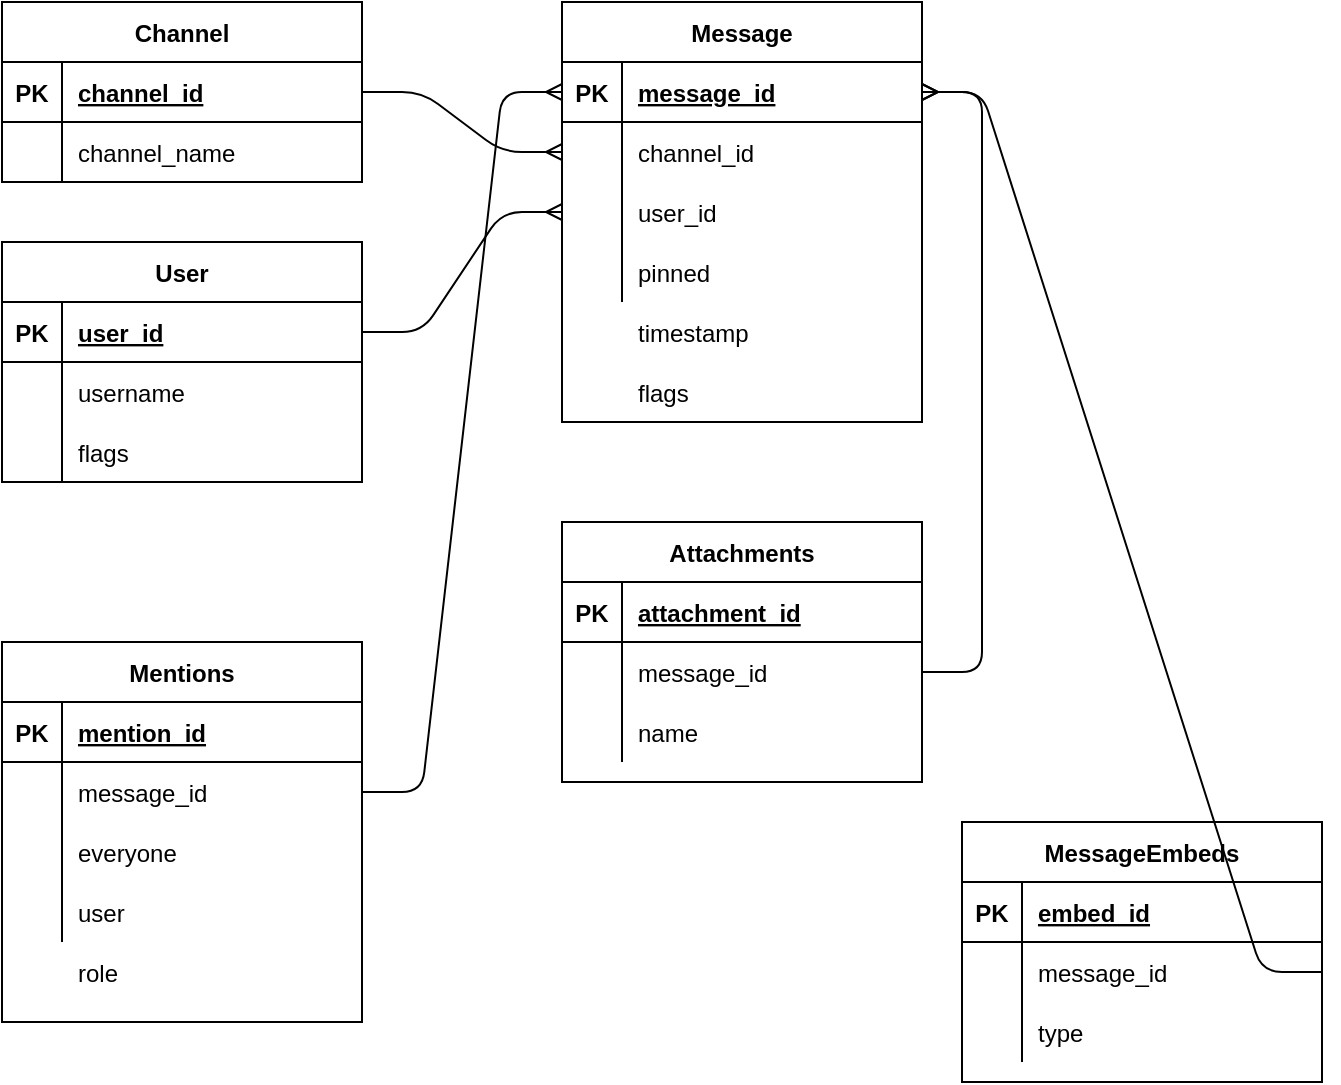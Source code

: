 <mxfile version="13.6.2" type="github">
  <diagram id="R2lEEEUBdFMjLlhIrx00" name="Page-1">
    <mxGraphModel dx="1662" dy="772" grid="1" gridSize="10" guides="1" tooltips="1" connect="1" arrows="1" fold="1" page="1" pageScale="1" pageWidth="850" pageHeight="1100" math="0" shadow="0" extFonts="Permanent Marker^https://fonts.googleapis.com/css?family=Permanent+Marker">
      <root>
        <mxCell id="0" />
        <mxCell id="1" parent="0" />
        <mxCell id="ZMDYv2R65DNm5uh4IuKr-1" value="Channel" style="shape=table;startSize=30;container=1;collapsible=1;childLayout=tableLayout;fixedRows=1;rowLines=0;fontStyle=1;align=center;resizeLast=1;" parent="1" vertex="1">
          <mxGeometry x="40" y="40" width="180" height="90" as="geometry" />
        </mxCell>
        <mxCell id="ZMDYv2R65DNm5uh4IuKr-2" value="" style="shape=partialRectangle;collapsible=0;dropTarget=0;pointerEvents=0;fillColor=none;top=0;left=0;bottom=1;right=0;points=[[0,0.5],[1,0.5]];portConstraint=eastwest;" parent="ZMDYv2R65DNm5uh4IuKr-1" vertex="1">
          <mxGeometry y="30" width="180" height="30" as="geometry" />
        </mxCell>
        <mxCell id="ZMDYv2R65DNm5uh4IuKr-3" value="PK" style="shape=partialRectangle;connectable=0;fillColor=none;top=0;left=0;bottom=0;right=0;fontStyle=1;overflow=hidden;" parent="ZMDYv2R65DNm5uh4IuKr-2" vertex="1">
          <mxGeometry width="30" height="30" as="geometry" />
        </mxCell>
        <mxCell id="ZMDYv2R65DNm5uh4IuKr-4" value="channel_id" style="shape=partialRectangle;connectable=0;fillColor=none;top=0;left=0;bottom=0;right=0;align=left;spacingLeft=6;fontStyle=5;overflow=hidden;" parent="ZMDYv2R65DNm5uh4IuKr-2" vertex="1">
          <mxGeometry x="30" width="150" height="30" as="geometry" />
        </mxCell>
        <mxCell id="ZMDYv2R65DNm5uh4IuKr-5" value="" style="shape=partialRectangle;collapsible=0;dropTarget=0;pointerEvents=0;fillColor=none;top=0;left=0;bottom=0;right=0;points=[[0,0.5],[1,0.5]];portConstraint=eastwest;" parent="ZMDYv2R65DNm5uh4IuKr-1" vertex="1">
          <mxGeometry y="60" width="180" height="30" as="geometry" />
        </mxCell>
        <mxCell id="ZMDYv2R65DNm5uh4IuKr-6" value="" style="shape=partialRectangle;connectable=0;fillColor=none;top=0;left=0;bottom=0;right=0;editable=1;overflow=hidden;" parent="ZMDYv2R65DNm5uh4IuKr-5" vertex="1">
          <mxGeometry width="30" height="30" as="geometry" />
        </mxCell>
        <mxCell id="ZMDYv2R65DNm5uh4IuKr-7" value="channel_name" style="shape=partialRectangle;connectable=0;fillColor=none;top=0;left=0;bottom=0;right=0;align=left;spacingLeft=6;overflow=hidden;" parent="ZMDYv2R65DNm5uh4IuKr-5" vertex="1">
          <mxGeometry x="30" width="150" height="30" as="geometry" />
        </mxCell>
        <mxCell id="ZMDYv2R65DNm5uh4IuKr-14" value="User" style="shape=table;startSize=30;container=1;collapsible=1;childLayout=tableLayout;fixedRows=1;rowLines=0;fontStyle=1;align=center;resizeLast=1;" parent="1" vertex="1">
          <mxGeometry x="40" y="160" width="180" height="120" as="geometry" />
        </mxCell>
        <mxCell id="ZMDYv2R65DNm5uh4IuKr-15" value="" style="shape=partialRectangle;collapsible=0;dropTarget=0;pointerEvents=0;fillColor=none;top=0;left=0;bottom=1;right=0;points=[[0,0.5],[1,0.5]];portConstraint=eastwest;" parent="ZMDYv2R65DNm5uh4IuKr-14" vertex="1">
          <mxGeometry y="30" width="180" height="30" as="geometry" />
        </mxCell>
        <mxCell id="ZMDYv2R65DNm5uh4IuKr-16" value="PK" style="shape=partialRectangle;connectable=0;fillColor=none;top=0;left=0;bottom=0;right=0;fontStyle=1;overflow=hidden;" parent="ZMDYv2R65DNm5uh4IuKr-15" vertex="1">
          <mxGeometry width="30" height="30" as="geometry" />
        </mxCell>
        <mxCell id="ZMDYv2R65DNm5uh4IuKr-17" value="user_id" style="shape=partialRectangle;connectable=0;fillColor=none;top=0;left=0;bottom=0;right=0;align=left;spacingLeft=6;fontStyle=5;overflow=hidden;" parent="ZMDYv2R65DNm5uh4IuKr-15" vertex="1">
          <mxGeometry x="30" width="150" height="30" as="geometry" />
        </mxCell>
        <mxCell id="ZMDYv2R65DNm5uh4IuKr-18" value="" style="shape=partialRectangle;collapsible=0;dropTarget=0;pointerEvents=0;fillColor=none;top=0;left=0;bottom=0;right=0;points=[[0,0.5],[1,0.5]];portConstraint=eastwest;" parent="ZMDYv2R65DNm5uh4IuKr-14" vertex="1">
          <mxGeometry y="60" width="180" height="30" as="geometry" />
        </mxCell>
        <mxCell id="ZMDYv2R65DNm5uh4IuKr-19" value="" style="shape=partialRectangle;connectable=0;fillColor=none;top=0;left=0;bottom=0;right=0;editable=1;overflow=hidden;" parent="ZMDYv2R65DNm5uh4IuKr-18" vertex="1">
          <mxGeometry width="30" height="30" as="geometry" />
        </mxCell>
        <mxCell id="ZMDYv2R65DNm5uh4IuKr-20" value="username" style="shape=partialRectangle;connectable=0;fillColor=none;top=0;left=0;bottom=0;right=0;align=left;spacingLeft=6;overflow=hidden;" parent="ZMDYv2R65DNm5uh4IuKr-18" vertex="1">
          <mxGeometry x="30" width="150" height="30" as="geometry" />
        </mxCell>
        <mxCell id="ZMDYv2R65DNm5uh4IuKr-21" value="" style="shape=partialRectangle;collapsible=0;dropTarget=0;pointerEvents=0;fillColor=none;top=0;left=0;bottom=0;right=0;points=[[0,0.5],[1,0.5]];portConstraint=eastwest;" parent="ZMDYv2R65DNm5uh4IuKr-14" vertex="1">
          <mxGeometry y="90" width="180" height="30" as="geometry" />
        </mxCell>
        <mxCell id="ZMDYv2R65DNm5uh4IuKr-22" value="" style="shape=partialRectangle;connectable=0;fillColor=none;top=0;left=0;bottom=0;right=0;editable=1;overflow=hidden;" parent="ZMDYv2R65DNm5uh4IuKr-21" vertex="1">
          <mxGeometry width="30" height="30" as="geometry" />
        </mxCell>
        <mxCell id="ZMDYv2R65DNm5uh4IuKr-23" value="flags" style="shape=partialRectangle;connectable=0;fillColor=none;top=0;left=0;bottom=0;right=0;align=left;spacingLeft=6;overflow=hidden;" parent="ZMDYv2R65DNm5uh4IuKr-21" vertex="1">
          <mxGeometry x="30" width="150" height="30" as="geometry" />
        </mxCell>
        <mxCell id="ZMDYv2R65DNm5uh4IuKr-27" value="Message" style="shape=table;startSize=30;container=1;collapsible=1;childLayout=tableLayout;fixedRows=1;rowLines=0;fontStyle=1;align=center;resizeLast=1;" parent="1" vertex="1">
          <mxGeometry x="320" y="40" width="180" height="210" as="geometry" />
        </mxCell>
        <mxCell id="ZMDYv2R65DNm5uh4IuKr-28" value="" style="shape=partialRectangle;collapsible=0;dropTarget=0;pointerEvents=0;fillColor=none;top=0;left=0;bottom=1;right=0;points=[[0,0.5],[1,0.5]];portConstraint=eastwest;" parent="ZMDYv2R65DNm5uh4IuKr-27" vertex="1">
          <mxGeometry y="30" width="180" height="30" as="geometry" />
        </mxCell>
        <mxCell id="ZMDYv2R65DNm5uh4IuKr-29" value="PK" style="shape=partialRectangle;connectable=0;fillColor=none;top=0;left=0;bottom=0;right=0;fontStyle=1;overflow=hidden;" parent="ZMDYv2R65DNm5uh4IuKr-28" vertex="1">
          <mxGeometry width="30" height="30" as="geometry" />
        </mxCell>
        <mxCell id="ZMDYv2R65DNm5uh4IuKr-30" value="message_id" style="shape=partialRectangle;connectable=0;fillColor=none;top=0;left=0;bottom=0;right=0;align=left;spacingLeft=6;fontStyle=5;overflow=hidden;" parent="ZMDYv2R65DNm5uh4IuKr-28" vertex="1">
          <mxGeometry x="30" width="150" height="30" as="geometry" />
        </mxCell>
        <mxCell id="ZMDYv2R65DNm5uh4IuKr-31" value="" style="shape=partialRectangle;collapsible=0;dropTarget=0;pointerEvents=0;fillColor=none;top=0;left=0;bottom=0;right=0;points=[[0,0.5],[1,0.5]];portConstraint=eastwest;" parent="ZMDYv2R65DNm5uh4IuKr-27" vertex="1">
          <mxGeometry y="60" width="180" height="30" as="geometry" />
        </mxCell>
        <mxCell id="ZMDYv2R65DNm5uh4IuKr-32" value="" style="shape=partialRectangle;connectable=0;fillColor=none;top=0;left=0;bottom=0;right=0;editable=1;overflow=hidden;" parent="ZMDYv2R65DNm5uh4IuKr-31" vertex="1">
          <mxGeometry width="30" height="30" as="geometry" />
        </mxCell>
        <mxCell id="ZMDYv2R65DNm5uh4IuKr-33" value="channel_id" style="shape=partialRectangle;connectable=0;fillColor=none;top=0;left=0;bottom=0;right=0;align=left;spacingLeft=6;overflow=hidden;" parent="ZMDYv2R65DNm5uh4IuKr-31" vertex="1">
          <mxGeometry x="30" width="150" height="30" as="geometry" />
        </mxCell>
        <mxCell id="ZMDYv2R65DNm5uh4IuKr-34" value="" style="shape=partialRectangle;collapsible=0;dropTarget=0;pointerEvents=0;fillColor=none;top=0;left=0;bottom=0;right=0;points=[[0,0.5],[1,0.5]];portConstraint=eastwest;" parent="ZMDYv2R65DNm5uh4IuKr-27" vertex="1">
          <mxGeometry y="90" width="180" height="30" as="geometry" />
        </mxCell>
        <mxCell id="ZMDYv2R65DNm5uh4IuKr-35" value="" style="shape=partialRectangle;connectable=0;fillColor=none;top=0;left=0;bottom=0;right=0;editable=1;overflow=hidden;" parent="ZMDYv2R65DNm5uh4IuKr-34" vertex="1">
          <mxGeometry width="30" height="30" as="geometry" />
        </mxCell>
        <mxCell id="ZMDYv2R65DNm5uh4IuKr-36" value="user_id" style="shape=partialRectangle;connectable=0;fillColor=none;top=0;left=0;bottom=0;right=0;align=left;spacingLeft=6;overflow=hidden;" parent="ZMDYv2R65DNm5uh4IuKr-34" vertex="1">
          <mxGeometry x="30" width="150" height="30" as="geometry" />
        </mxCell>
        <mxCell id="ZMDYv2R65DNm5uh4IuKr-37" value="" style="shape=partialRectangle;collapsible=0;dropTarget=0;pointerEvents=0;fillColor=none;top=0;left=0;bottom=0;right=0;points=[[0,0.5],[1,0.5]];portConstraint=eastwest;" parent="ZMDYv2R65DNm5uh4IuKr-27" vertex="1">
          <mxGeometry y="120" width="180" height="30" as="geometry" />
        </mxCell>
        <mxCell id="ZMDYv2R65DNm5uh4IuKr-38" value="" style="shape=partialRectangle;connectable=0;fillColor=none;top=0;left=0;bottom=0;right=0;editable=1;overflow=hidden;" parent="ZMDYv2R65DNm5uh4IuKr-37" vertex="1">
          <mxGeometry width="30" height="30" as="geometry" />
        </mxCell>
        <mxCell id="ZMDYv2R65DNm5uh4IuKr-39" value="pinned" style="shape=partialRectangle;connectable=0;fillColor=none;top=0;left=0;bottom=0;right=0;align=left;spacingLeft=6;overflow=hidden;" parent="ZMDYv2R65DNm5uh4IuKr-37" vertex="1">
          <mxGeometry x="30" width="150" height="30" as="geometry" />
        </mxCell>
        <mxCell id="ZMDYv2R65DNm5uh4IuKr-40" value="timestamp" style="shape=partialRectangle;connectable=0;fillColor=none;top=0;left=0;bottom=0;right=0;align=left;spacingLeft=6;overflow=hidden;" parent="1" vertex="1">
          <mxGeometry x="350" y="190" width="150" height="30" as="geometry" />
        </mxCell>
        <mxCell id="ZMDYv2R65DNm5uh4IuKr-41" value="flags" style="shape=partialRectangle;connectable=0;fillColor=none;top=0;left=0;bottom=0;right=0;align=left;spacingLeft=6;overflow=hidden;" parent="1" vertex="1">
          <mxGeometry x="350" y="220" width="150" height="30" as="geometry" />
        </mxCell>
        <mxCell id="ZMDYv2R65DNm5uh4IuKr-42" value="" style="edgeStyle=entityRelationEdgeStyle;fontSize=12;html=1;endArrow=ERmany;exitX=1;exitY=0.5;exitDx=0;exitDy=0;entryX=0;entryY=0.5;entryDx=0;entryDy=0;" parent="1" source="ZMDYv2R65DNm5uh4IuKr-2" target="ZMDYv2R65DNm5uh4IuKr-31" edge="1">
          <mxGeometry width="100" height="100" relative="1" as="geometry">
            <mxPoint x="280" y="440" as="sourcePoint" />
            <mxPoint x="380" y="340" as="targetPoint" />
          </mxGeometry>
        </mxCell>
        <mxCell id="ZMDYv2R65DNm5uh4IuKr-44" value="" style="edgeStyle=entityRelationEdgeStyle;fontSize=12;html=1;endArrow=ERmany;exitX=1;exitY=0.5;exitDx=0;exitDy=0;entryX=0;entryY=0.5;entryDx=0;entryDy=0;" parent="1" source="ZMDYv2R65DNm5uh4IuKr-15" target="ZMDYv2R65DNm5uh4IuKr-34" edge="1">
          <mxGeometry width="100" height="100" relative="1" as="geometry">
            <mxPoint x="210" y="390" as="sourcePoint" />
            <mxPoint x="380" y="340" as="targetPoint" />
          </mxGeometry>
        </mxCell>
        <mxCell id="ZMDYv2R65DNm5uh4IuKr-45" value="Mentions" style="shape=table;startSize=30;container=1;collapsible=1;childLayout=tableLayout;fixedRows=1;rowLines=0;fontStyle=1;align=center;resizeLast=1;" parent="1" vertex="1">
          <mxGeometry x="40" y="360" width="180" height="190" as="geometry" />
        </mxCell>
        <mxCell id="ZMDYv2R65DNm5uh4IuKr-46" value="" style="shape=partialRectangle;collapsible=0;dropTarget=0;pointerEvents=0;fillColor=none;top=0;left=0;bottom=1;right=0;points=[[0,0.5],[1,0.5]];portConstraint=eastwest;" parent="ZMDYv2R65DNm5uh4IuKr-45" vertex="1">
          <mxGeometry y="30" width="180" height="30" as="geometry" />
        </mxCell>
        <mxCell id="ZMDYv2R65DNm5uh4IuKr-47" value="PK" style="shape=partialRectangle;connectable=0;fillColor=none;top=0;left=0;bottom=0;right=0;fontStyle=1;overflow=hidden;" parent="ZMDYv2R65DNm5uh4IuKr-46" vertex="1">
          <mxGeometry width="30" height="30" as="geometry" />
        </mxCell>
        <mxCell id="ZMDYv2R65DNm5uh4IuKr-48" value="mention_id" style="shape=partialRectangle;connectable=0;fillColor=none;top=0;left=0;bottom=0;right=0;align=left;spacingLeft=6;fontStyle=5;overflow=hidden;" parent="ZMDYv2R65DNm5uh4IuKr-46" vertex="1">
          <mxGeometry x="30" width="150" height="30" as="geometry" />
        </mxCell>
        <mxCell id="ZMDYv2R65DNm5uh4IuKr-49" value="" style="shape=partialRectangle;collapsible=0;dropTarget=0;pointerEvents=0;fillColor=none;top=0;left=0;bottom=0;right=0;points=[[0,0.5],[1,0.5]];portConstraint=eastwest;" parent="ZMDYv2R65DNm5uh4IuKr-45" vertex="1">
          <mxGeometry y="60" width="180" height="30" as="geometry" />
        </mxCell>
        <mxCell id="ZMDYv2R65DNm5uh4IuKr-50" value="" style="shape=partialRectangle;connectable=0;fillColor=none;top=0;left=0;bottom=0;right=0;editable=1;overflow=hidden;" parent="ZMDYv2R65DNm5uh4IuKr-49" vertex="1">
          <mxGeometry width="30" height="30" as="geometry" />
        </mxCell>
        <mxCell id="ZMDYv2R65DNm5uh4IuKr-51" value="message_id" style="shape=partialRectangle;connectable=0;fillColor=none;top=0;left=0;bottom=0;right=0;align=left;spacingLeft=6;overflow=hidden;" parent="ZMDYv2R65DNm5uh4IuKr-49" vertex="1">
          <mxGeometry x="30" width="150" height="30" as="geometry" />
        </mxCell>
        <mxCell id="ZMDYv2R65DNm5uh4IuKr-52" value="" style="shape=partialRectangle;collapsible=0;dropTarget=0;pointerEvents=0;fillColor=none;top=0;left=0;bottom=0;right=0;points=[[0,0.5],[1,0.5]];portConstraint=eastwest;" parent="ZMDYv2R65DNm5uh4IuKr-45" vertex="1">
          <mxGeometry y="90" width="180" height="30" as="geometry" />
        </mxCell>
        <mxCell id="ZMDYv2R65DNm5uh4IuKr-53" value="" style="shape=partialRectangle;connectable=0;fillColor=none;top=0;left=0;bottom=0;right=0;editable=1;overflow=hidden;" parent="ZMDYv2R65DNm5uh4IuKr-52" vertex="1">
          <mxGeometry width="30" height="30" as="geometry" />
        </mxCell>
        <mxCell id="ZMDYv2R65DNm5uh4IuKr-54" value="everyone" style="shape=partialRectangle;connectable=0;fillColor=none;top=0;left=0;bottom=0;right=0;align=left;spacingLeft=6;overflow=hidden;" parent="ZMDYv2R65DNm5uh4IuKr-52" vertex="1">
          <mxGeometry x="30" width="150" height="30" as="geometry" />
        </mxCell>
        <mxCell id="ZMDYv2R65DNm5uh4IuKr-55" value="" style="shape=partialRectangle;collapsible=0;dropTarget=0;pointerEvents=0;fillColor=none;top=0;left=0;bottom=0;right=0;points=[[0,0.5],[1,0.5]];portConstraint=eastwest;" parent="ZMDYv2R65DNm5uh4IuKr-45" vertex="1">
          <mxGeometry y="120" width="180" height="30" as="geometry" />
        </mxCell>
        <mxCell id="ZMDYv2R65DNm5uh4IuKr-56" value="" style="shape=partialRectangle;connectable=0;fillColor=none;top=0;left=0;bottom=0;right=0;editable=1;overflow=hidden;" parent="ZMDYv2R65DNm5uh4IuKr-55" vertex="1">
          <mxGeometry width="30" height="30" as="geometry" />
        </mxCell>
        <mxCell id="ZMDYv2R65DNm5uh4IuKr-57" value="user" style="shape=partialRectangle;connectable=0;fillColor=none;top=0;left=0;bottom=0;right=0;align=left;spacingLeft=6;overflow=hidden;" parent="ZMDYv2R65DNm5uh4IuKr-55" vertex="1">
          <mxGeometry x="30" width="150" height="30" as="geometry" />
        </mxCell>
        <mxCell id="ZMDYv2R65DNm5uh4IuKr-58" value="role" style="shape=partialRectangle;connectable=0;fillColor=none;top=0;left=0;bottom=0;right=0;align=left;spacingLeft=6;overflow=hidden;" parent="1" vertex="1">
          <mxGeometry x="70" y="510" width="150" height="30" as="geometry" />
        </mxCell>
        <mxCell id="ZMDYv2R65DNm5uh4IuKr-60" value="Attachments" style="shape=table;startSize=30;container=1;collapsible=1;childLayout=tableLayout;fixedRows=1;rowLines=0;fontStyle=1;align=center;resizeLast=1;" parent="1" vertex="1">
          <mxGeometry x="320" y="300" width="180" height="130" as="geometry" />
        </mxCell>
        <mxCell id="ZMDYv2R65DNm5uh4IuKr-61" value="" style="shape=partialRectangle;collapsible=0;dropTarget=0;pointerEvents=0;fillColor=none;top=0;left=0;bottom=1;right=0;points=[[0,0.5],[1,0.5]];portConstraint=eastwest;" parent="ZMDYv2R65DNm5uh4IuKr-60" vertex="1">
          <mxGeometry y="30" width="180" height="30" as="geometry" />
        </mxCell>
        <mxCell id="ZMDYv2R65DNm5uh4IuKr-62" value="PK" style="shape=partialRectangle;connectable=0;fillColor=none;top=0;left=0;bottom=0;right=0;fontStyle=1;overflow=hidden;" parent="ZMDYv2R65DNm5uh4IuKr-61" vertex="1">
          <mxGeometry width="30" height="30" as="geometry" />
        </mxCell>
        <mxCell id="ZMDYv2R65DNm5uh4IuKr-63" value="attachment_id" style="shape=partialRectangle;connectable=0;fillColor=none;top=0;left=0;bottom=0;right=0;align=left;spacingLeft=6;fontStyle=5;overflow=hidden;" parent="ZMDYv2R65DNm5uh4IuKr-61" vertex="1">
          <mxGeometry x="30" width="150" height="30" as="geometry" />
        </mxCell>
        <mxCell id="ZMDYv2R65DNm5uh4IuKr-64" value="" style="shape=partialRectangle;collapsible=0;dropTarget=0;pointerEvents=0;fillColor=none;top=0;left=0;bottom=0;right=0;points=[[0,0.5],[1,0.5]];portConstraint=eastwest;" parent="ZMDYv2R65DNm5uh4IuKr-60" vertex="1">
          <mxGeometry y="60" width="180" height="30" as="geometry" />
        </mxCell>
        <mxCell id="ZMDYv2R65DNm5uh4IuKr-65" value="" style="shape=partialRectangle;connectable=0;fillColor=none;top=0;left=0;bottom=0;right=0;editable=1;overflow=hidden;" parent="ZMDYv2R65DNm5uh4IuKr-64" vertex="1">
          <mxGeometry width="30" height="30" as="geometry" />
        </mxCell>
        <mxCell id="ZMDYv2R65DNm5uh4IuKr-66" value="message_id" style="shape=partialRectangle;connectable=0;fillColor=none;top=0;left=0;bottom=0;right=0;align=left;spacingLeft=6;overflow=hidden;" parent="ZMDYv2R65DNm5uh4IuKr-64" vertex="1">
          <mxGeometry x="30" width="150" height="30" as="geometry" />
        </mxCell>
        <mxCell id="ZMDYv2R65DNm5uh4IuKr-67" value="" style="shape=partialRectangle;collapsible=0;dropTarget=0;pointerEvents=0;fillColor=none;top=0;left=0;bottom=0;right=0;points=[[0,0.5],[1,0.5]];portConstraint=eastwest;" parent="ZMDYv2R65DNm5uh4IuKr-60" vertex="1">
          <mxGeometry y="90" width="180" height="30" as="geometry" />
        </mxCell>
        <mxCell id="ZMDYv2R65DNm5uh4IuKr-68" value="" style="shape=partialRectangle;connectable=0;fillColor=none;top=0;left=0;bottom=0;right=0;editable=1;overflow=hidden;" parent="ZMDYv2R65DNm5uh4IuKr-67" vertex="1">
          <mxGeometry width="30" height="30" as="geometry" />
        </mxCell>
        <mxCell id="ZMDYv2R65DNm5uh4IuKr-69" value="name" style="shape=partialRectangle;connectable=0;fillColor=none;top=0;left=0;bottom=0;right=0;align=left;spacingLeft=6;overflow=hidden;" parent="ZMDYv2R65DNm5uh4IuKr-67" vertex="1">
          <mxGeometry x="30" width="150" height="30" as="geometry" />
        </mxCell>
        <mxCell id="ZMDYv2R65DNm5uh4IuKr-74" value="MessageEmbeds" style="shape=table;startSize=30;container=1;collapsible=1;childLayout=tableLayout;fixedRows=1;rowLines=0;fontStyle=1;align=center;resizeLast=1;" parent="1" vertex="1">
          <mxGeometry x="520" y="450" width="180" height="130" as="geometry" />
        </mxCell>
        <mxCell id="ZMDYv2R65DNm5uh4IuKr-75" value="" style="shape=partialRectangle;collapsible=0;dropTarget=0;pointerEvents=0;fillColor=none;top=0;left=0;bottom=1;right=0;points=[[0,0.5],[1,0.5]];portConstraint=eastwest;" parent="ZMDYv2R65DNm5uh4IuKr-74" vertex="1">
          <mxGeometry y="30" width="180" height="30" as="geometry" />
        </mxCell>
        <mxCell id="ZMDYv2R65DNm5uh4IuKr-76" value="PK" style="shape=partialRectangle;connectable=0;fillColor=none;top=0;left=0;bottom=0;right=0;fontStyle=1;overflow=hidden;" parent="ZMDYv2R65DNm5uh4IuKr-75" vertex="1">
          <mxGeometry width="30" height="30" as="geometry" />
        </mxCell>
        <mxCell id="ZMDYv2R65DNm5uh4IuKr-77" value="embed_id" style="shape=partialRectangle;connectable=0;fillColor=none;top=0;left=0;bottom=0;right=0;align=left;spacingLeft=6;fontStyle=5;overflow=hidden;" parent="ZMDYv2R65DNm5uh4IuKr-75" vertex="1">
          <mxGeometry x="30" width="150" height="30" as="geometry" />
        </mxCell>
        <mxCell id="ZMDYv2R65DNm5uh4IuKr-78" value="" style="shape=partialRectangle;collapsible=0;dropTarget=0;pointerEvents=0;fillColor=none;top=0;left=0;bottom=0;right=0;points=[[0,0.5],[1,0.5]];portConstraint=eastwest;" parent="ZMDYv2R65DNm5uh4IuKr-74" vertex="1">
          <mxGeometry y="60" width="180" height="30" as="geometry" />
        </mxCell>
        <mxCell id="ZMDYv2R65DNm5uh4IuKr-79" value="" style="shape=partialRectangle;connectable=0;fillColor=none;top=0;left=0;bottom=0;right=0;editable=1;overflow=hidden;" parent="ZMDYv2R65DNm5uh4IuKr-78" vertex="1">
          <mxGeometry width="30" height="30" as="geometry" />
        </mxCell>
        <mxCell id="ZMDYv2R65DNm5uh4IuKr-80" value="message_id" style="shape=partialRectangle;connectable=0;fillColor=none;top=0;left=0;bottom=0;right=0;align=left;spacingLeft=6;overflow=hidden;" parent="ZMDYv2R65DNm5uh4IuKr-78" vertex="1">
          <mxGeometry x="30" width="150" height="30" as="geometry" />
        </mxCell>
        <mxCell id="ZMDYv2R65DNm5uh4IuKr-81" value="" style="shape=partialRectangle;collapsible=0;dropTarget=0;pointerEvents=0;fillColor=none;top=0;left=0;bottom=0;right=0;points=[[0,0.5],[1,0.5]];portConstraint=eastwest;" parent="ZMDYv2R65DNm5uh4IuKr-74" vertex="1">
          <mxGeometry y="90" width="180" height="30" as="geometry" />
        </mxCell>
        <mxCell id="ZMDYv2R65DNm5uh4IuKr-82" value="" style="shape=partialRectangle;connectable=0;fillColor=none;top=0;left=0;bottom=0;right=0;editable=1;overflow=hidden;" parent="ZMDYv2R65DNm5uh4IuKr-81" vertex="1">
          <mxGeometry width="30" height="30" as="geometry" />
        </mxCell>
        <mxCell id="ZMDYv2R65DNm5uh4IuKr-83" value="type" style="shape=partialRectangle;connectable=0;fillColor=none;top=0;left=0;bottom=0;right=0;align=left;spacingLeft=6;overflow=hidden;" parent="ZMDYv2R65DNm5uh4IuKr-81" vertex="1">
          <mxGeometry x="30" width="150" height="30" as="geometry" />
        </mxCell>
        <mxCell id="CGz_CboqZsuy-2U9Fq8d-1" value="" style="edgeStyle=entityRelationEdgeStyle;fontSize=12;html=1;endArrow=ERmany;exitX=1;exitY=0.5;exitDx=0;exitDy=0;entryX=0;entryY=0.5;entryDx=0;entryDy=0;" edge="1" parent="1" source="ZMDYv2R65DNm5uh4IuKr-49" target="ZMDYv2R65DNm5uh4IuKr-28">
          <mxGeometry width="100" height="100" relative="1" as="geometry">
            <mxPoint x="370" y="450" as="sourcePoint" />
            <mxPoint x="470" y="350" as="targetPoint" />
          </mxGeometry>
        </mxCell>
        <mxCell id="CGz_CboqZsuy-2U9Fq8d-2" value="" style="edgeStyle=entityRelationEdgeStyle;fontSize=12;html=1;endArrow=ERmany;exitX=1;exitY=0.5;exitDx=0;exitDy=0;" edge="1" parent="1" source="ZMDYv2R65DNm5uh4IuKr-64" target="ZMDYv2R65DNm5uh4IuKr-28">
          <mxGeometry width="100" height="100" relative="1" as="geometry">
            <mxPoint x="370" y="450" as="sourcePoint" />
            <mxPoint x="470" y="350" as="targetPoint" />
          </mxGeometry>
        </mxCell>
        <mxCell id="CGz_CboqZsuy-2U9Fq8d-3" value="" style="edgeStyle=entityRelationEdgeStyle;fontSize=12;html=1;endArrow=ERmany;exitX=1;exitY=0.5;exitDx=0;exitDy=0;" edge="1" parent="1" source="ZMDYv2R65DNm5uh4IuKr-78" target="ZMDYv2R65DNm5uh4IuKr-28">
          <mxGeometry width="100" height="100" relative="1" as="geometry">
            <mxPoint x="370" y="450" as="sourcePoint" />
            <mxPoint x="470" y="350" as="targetPoint" />
          </mxGeometry>
        </mxCell>
      </root>
    </mxGraphModel>
  </diagram>
</mxfile>
